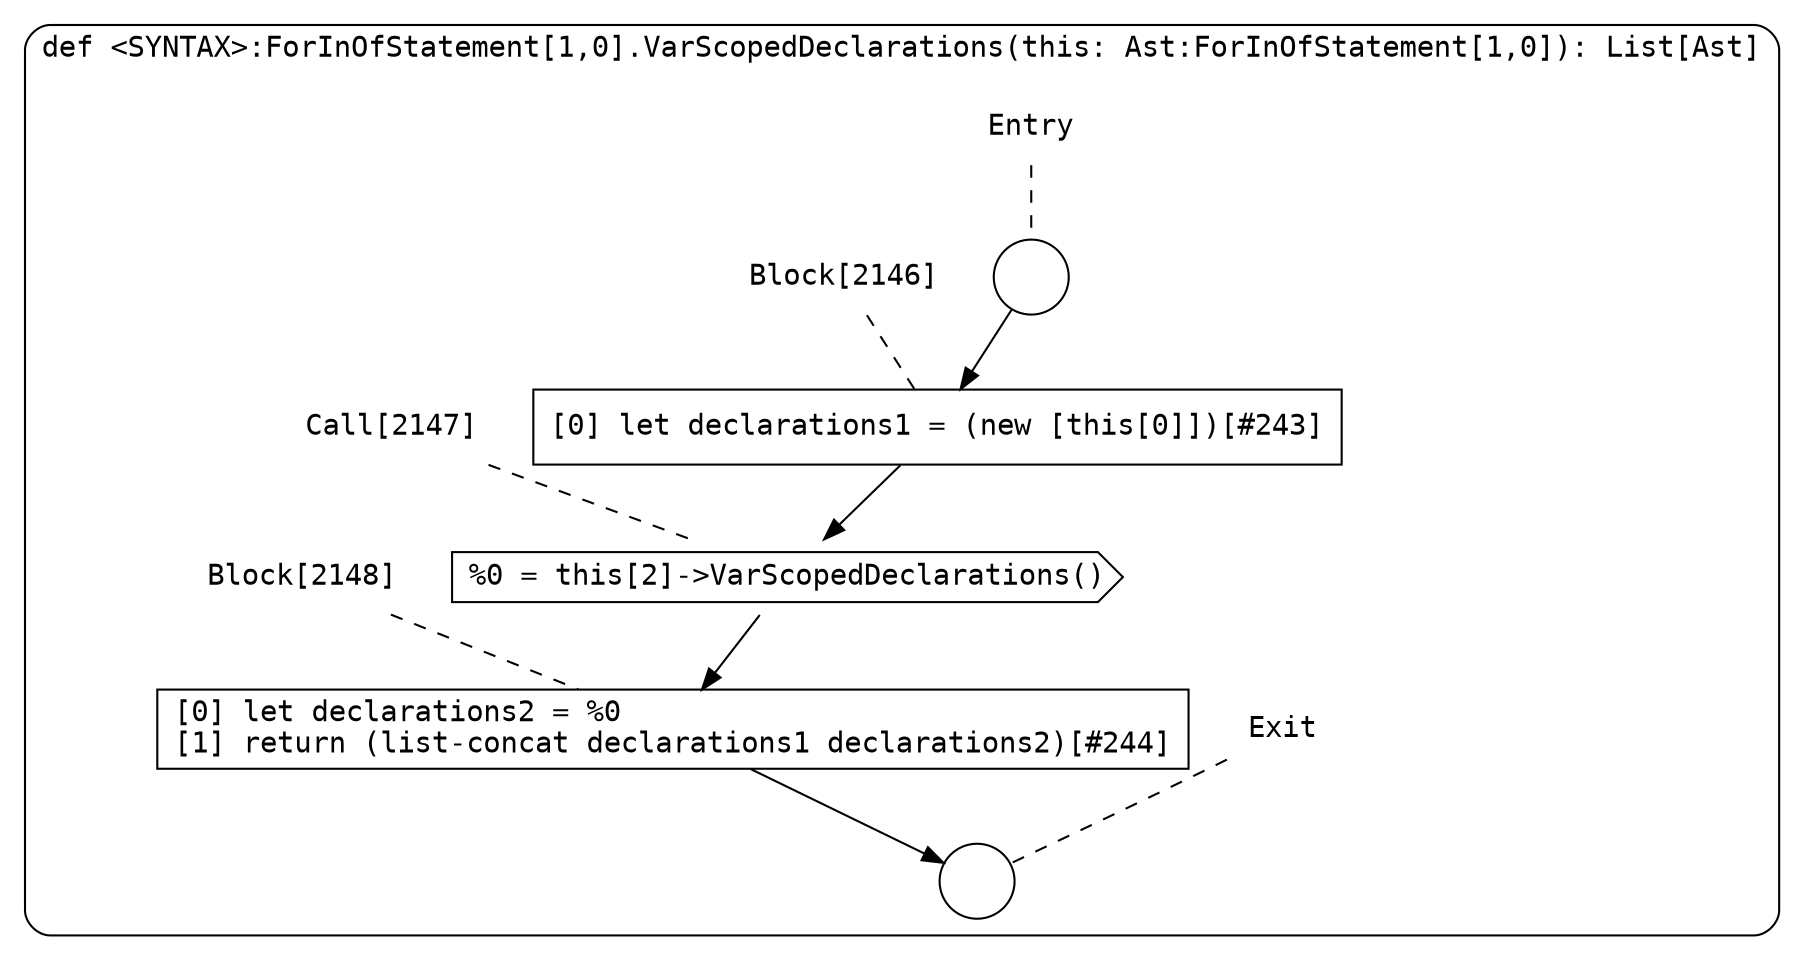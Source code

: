 digraph {
  graph [fontname = "Consolas"]
  node [fontname = "Consolas"]
  edge [fontname = "Consolas"]
  subgraph cluster426 {
    label = "def <SYNTAX>:ForInOfStatement[1,0].VarScopedDeclarations(this: Ast:ForInOfStatement[1,0]): List[Ast]"
    style = rounded
    cluster426_entry_name [shape=none, label=<<font color="black">Entry</font>>]
    cluster426_entry_name -> cluster426_entry [arrowhead=none, color="black", style=dashed]
    cluster426_entry [shape=circle label=" " color="black" fillcolor="white" style=filled]
    cluster426_entry -> node2146 [color="black"]
    cluster426_exit_name [shape=none, label=<<font color="black">Exit</font>>]
    cluster426_exit_name -> cluster426_exit [arrowhead=none, color="black", style=dashed]
    cluster426_exit [shape=circle label=" " color="black" fillcolor="white" style=filled]
    node2146_name [shape=none, label=<<font color="black">Block[2146]</font>>]
    node2146_name -> node2146 [arrowhead=none, color="black", style=dashed]
    node2146 [shape=box, label=<<font color="black">[0] let declarations1 = (new [this[0]])[#243]<BR ALIGN="LEFT"/></font>> color="black" fillcolor="white", style=filled]
    node2146 -> node2147 [color="black"]
    node2147_name [shape=none, label=<<font color="black">Call[2147]</font>>]
    node2147_name -> node2147 [arrowhead=none, color="black", style=dashed]
    node2147 [shape=cds, label=<<font color="black">%0 = this[2]-&gt;VarScopedDeclarations()</font>> color="black" fillcolor="white", style=filled]
    node2147 -> node2148 [color="black"]
    node2148_name [shape=none, label=<<font color="black">Block[2148]</font>>]
    node2148_name -> node2148 [arrowhead=none, color="black", style=dashed]
    node2148 [shape=box, label=<<font color="black">[0] let declarations2 = %0<BR ALIGN="LEFT"/>[1] return (list-concat declarations1 declarations2)[#244]<BR ALIGN="LEFT"/></font>> color="black" fillcolor="white", style=filled]
    node2148 -> cluster426_exit [color="black"]
  }
}